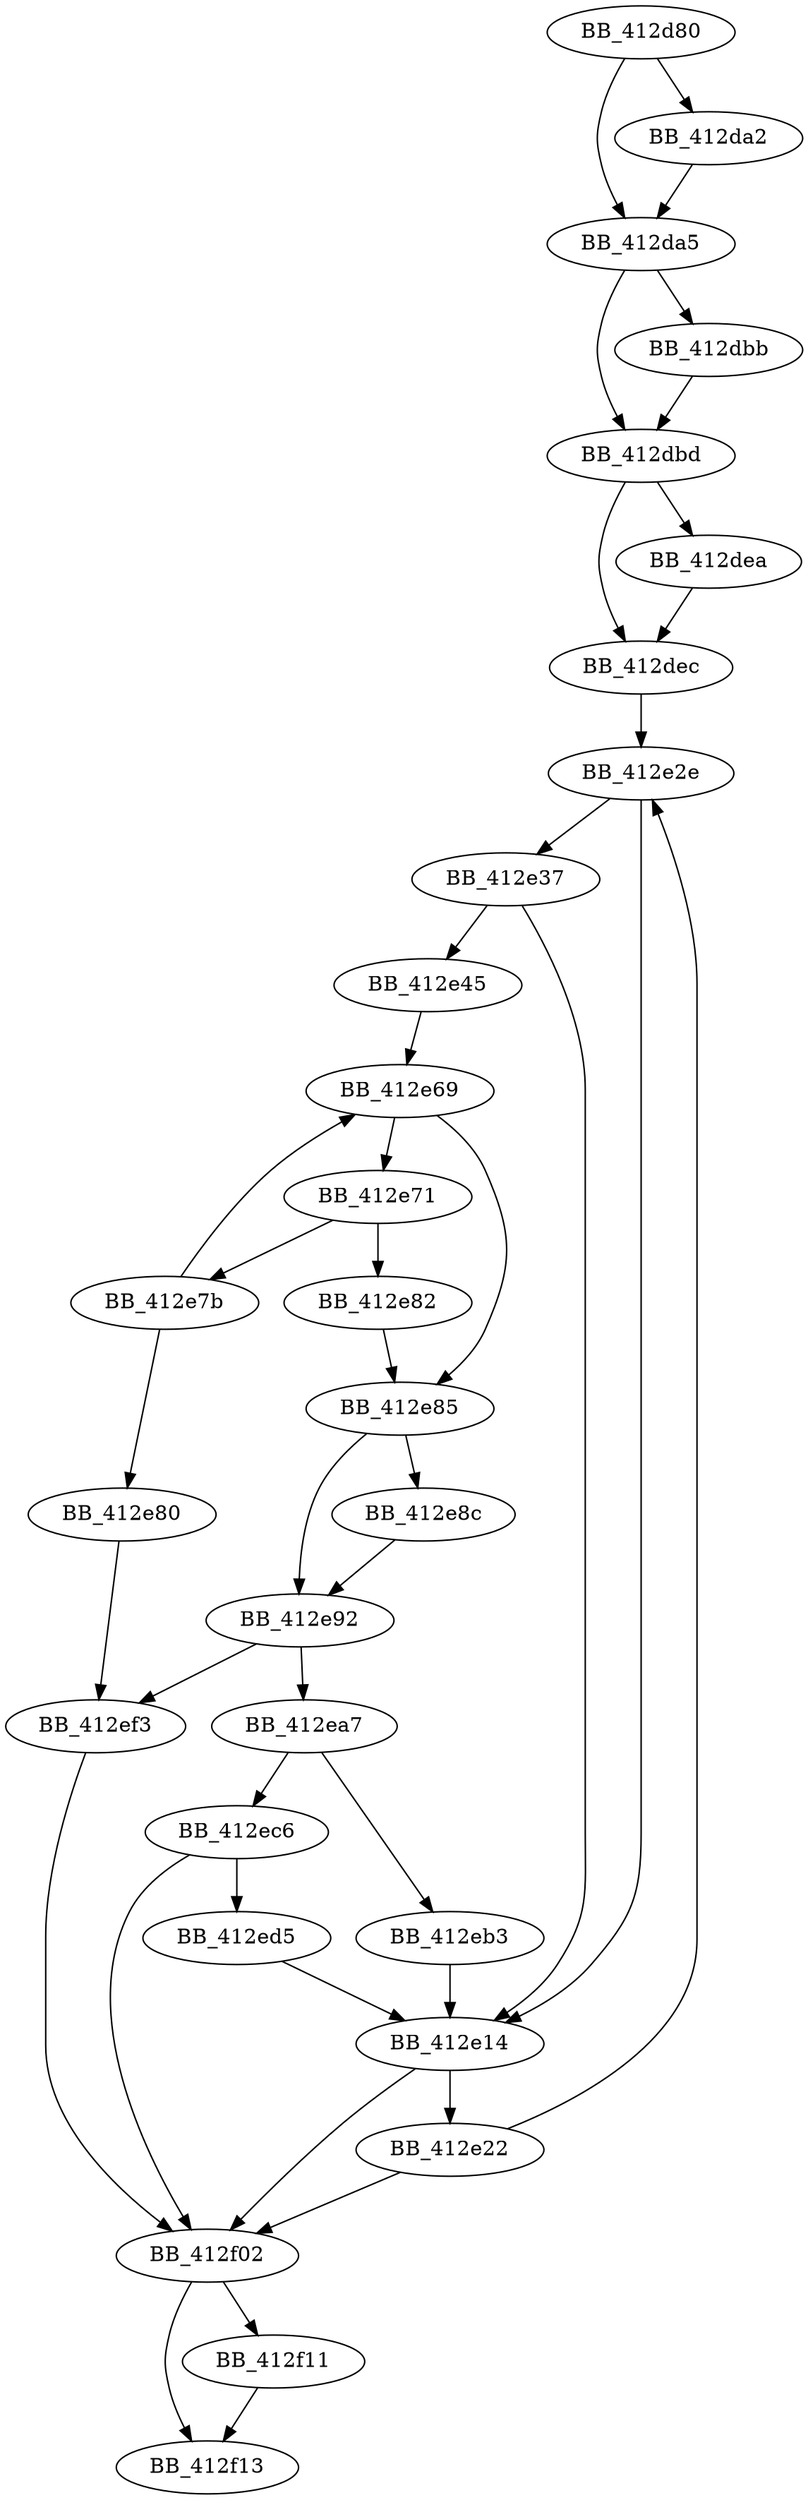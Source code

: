 DiGraph sub_412D80{
BB_412d80->BB_412da2
BB_412d80->BB_412da5
BB_412da2->BB_412da5
BB_412da5->BB_412dbb
BB_412da5->BB_412dbd
BB_412dbb->BB_412dbd
BB_412dbd->BB_412dea
BB_412dbd->BB_412dec
BB_412dea->BB_412dec
BB_412dec->BB_412e2e
BB_412e14->BB_412e22
BB_412e14->BB_412f02
BB_412e22->BB_412e2e
BB_412e22->BB_412f02
BB_412e2e->BB_412e14
BB_412e2e->BB_412e37
BB_412e37->BB_412e14
BB_412e37->BB_412e45
BB_412e45->BB_412e69
BB_412e69->BB_412e71
BB_412e69->BB_412e85
BB_412e71->BB_412e7b
BB_412e71->BB_412e82
BB_412e7b->BB_412e69
BB_412e7b->BB_412e80
BB_412e80->BB_412ef3
BB_412e82->BB_412e85
BB_412e85->BB_412e8c
BB_412e85->BB_412e92
BB_412e8c->BB_412e92
BB_412e92->BB_412ea7
BB_412e92->BB_412ef3
BB_412ea7->BB_412eb3
BB_412ea7->BB_412ec6
BB_412eb3->BB_412e14
BB_412ec6->BB_412ed5
BB_412ec6->BB_412f02
BB_412ed5->BB_412e14
BB_412ef3->BB_412f02
BB_412f02->BB_412f11
BB_412f02->BB_412f13
BB_412f11->BB_412f13
}
